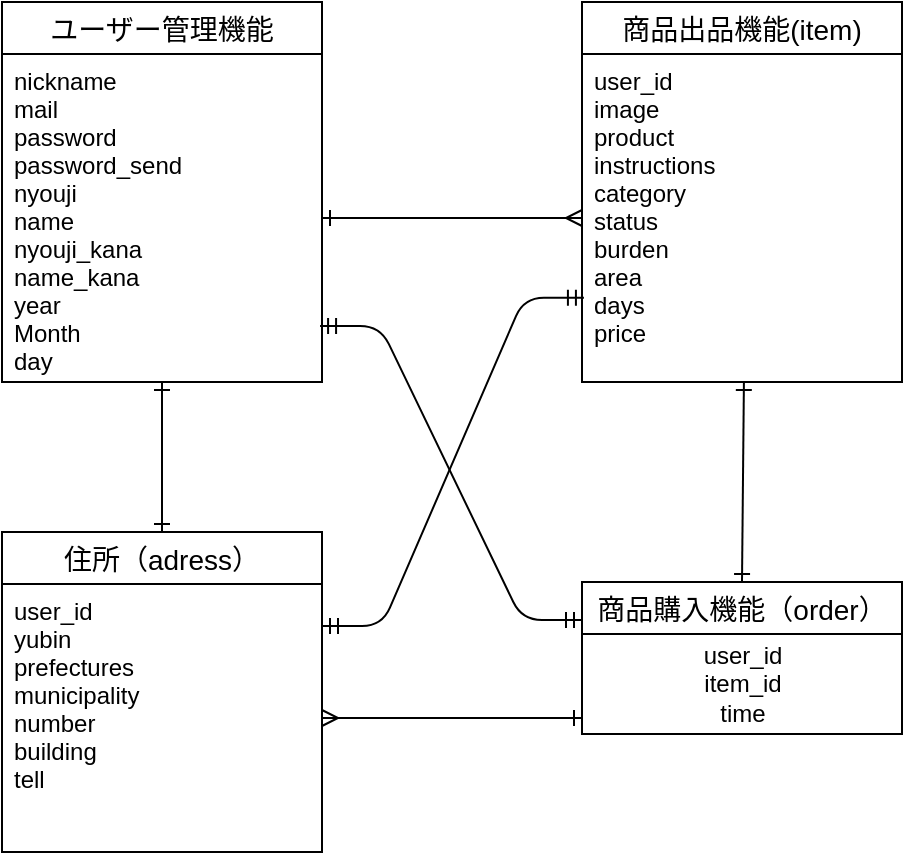 <mxfile version="13.6.5">
    <diagram id="AcehzYNSo85bLw4sVFMk" name="ページ1">
        <mxGraphModel dx="354" dy="553" grid="1" gridSize="10" guides="1" tooltips="1" connect="1" arrows="1" fold="1" page="1" pageScale="1" pageWidth="827" pageHeight="1169" math="0" shadow="0">
            <root>
                <mxCell id="0"/>
                <mxCell id="1" parent="0"/>
                <mxCell id="110" value="商品購入機能（order）" style="swimlane;fontStyle=0;childLayout=stackLayout;horizontal=1;startSize=26;horizontalStack=0;resizeParent=1;resizeParentMax=0;resizeLast=0;collapsible=1;marginBottom=0;align=center;fontSize=14;" vertex="1" parent="1">
                    <mxGeometry x="480" y="1020" width="160" height="76" as="geometry"/>
                </mxCell>
                <mxCell id="152" value="user_id&lt;br&gt;item_id&lt;br&gt;time" style="text;html=1;align=center;verticalAlign=middle;resizable=0;points=[];autosize=1;" vertex="1" parent="110">
                    <mxGeometry y="26" width="160" height="50" as="geometry"/>
                </mxCell>
                <mxCell id="114" value="商品出品機能(item)" style="swimlane;fontStyle=0;childLayout=stackLayout;horizontal=1;startSize=26;horizontalStack=0;resizeParent=1;resizeParentMax=0;resizeLast=0;collapsible=1;marginBottom=0;align=center;fontSize=14;" vertex="1" parent="1">
                    <mxGeometry x="480" y="730" width="160" height="190" as="geometry"/>
                </mxCell>
                <mxCell id="115" value="user_id&#10;image&#10;product&#10;instructions&#10;category&#10;status&#10;burden&#10;area&#10;days&#10;price" style="text;strokeColor=none;fillColor=none;spacingLeft=4;spacingRight=4;overflow=hidden;rotatable=0;points=[[0,0.5],[1,0.5]];portConstraint=eastwest;fontSize=12;" vertex="1" parent="114">
                    <mxGeometry y="26" width="160" height="164" as="geometry"/>
                </mxCell>
                <mxCell id="140" value="" style="endArrow=ERmany;html=1;rounded=0;exitX=1;exitY=0.5;exitDx=0;exitDy=0;startArrow=ERone;startFill=0;endFill=0;entryX=0;entryY=0.5;entryDx=0;entryDy=0;" edge="1" parent="1" source="109" target="115">
                    <mxGeometry relative="1" as="geometry">
                        <mxPoint x="350" y="848" as="sourcePoint"/>
                        <mxPoint x="478" y="852" as="targetPoint"/>
                    </mxGeometry>
                </mxCell>
                <mxCell id="141" value="" style="endArrow=ERone;html=1;rounded=0;exitX=0.506;exitY=1;exitDx=0;exitDy=0;exitPerimeter=0;entryX=0.5;entryY=0;entryDx=0;entryDy=0;startArrow=ERone;startFill=0;endFill=0;" edge="1" parent="1" source="115" target="110">
                    <mxGeometry relative="1" as="geometry">
                        <mxPoint x="540" y="920" as="sourcePoint"/>
                        <mxPoint x="560" y="970" as="targetPoint"/>
                    </mxGeometry>
                </mxCell>
                <mxCell id="106" value="ユーザー管理機能" style="swimlane;fontStyle=0;childLayout=stackLayout;horizontal=1;startSize=26;horizontalStack=0;resizeParent=1;resizeParentMax=0;resizeLast=0;collapsible=1;marginBottom=0;align=center;fontSize=14;" vertex="1" parent="1">
                    <mxGeometry x="190" y="730" width="160" height="190" as="geometry"/>
                </mxCell>
                <mxCell id="109" value="nickname&#10;mail&#10;password&#10;password_send&#10;nyouji&#10;name&#10;nyouji_kana&#10;name_kana&#10;year&#10;Month&#10;day&#10;&#10;&#10;" style="text;strokeColor=none;fillColor=none;spacingLeft=4;spacingRight=4;overflow=hidden;rotatable=0;points=[[0,0.5],[1,0.5]];portConstraint=eastwest;fontSize=12;" vertex="1" parent="106">
                    <mxGeometry y="26" width="160" height="164" as="geometry"/>
                </mxCell>
                <mxCell id="135" value="住所（adress）" style="swimlane;fontStyle=0;childLayout=stackLayout;horizontal=1;startSize=26;horizontalStack=0;resizeParent=1;resizeParentMax=0;resizeLast=0;collapsible=1;marginBottom=0;align=center;fontSize=14;" vertex="1" parent="1">
                    <mxGeometry x="190" y="995" width="160" height="160" as="geometry"/>
                </mxCell>
                <mxCell id="136" value="user_id&#10;yubin&#10;prefectures&#10;municipality&#10;number&#10;building&#10;tell&#10;" style="text;strokeColor=none;fillColor=none;spacingLeft=4;spacingRight=4;overflow=hidden;rotatable=0;points=[[0,0.5],[1,0.5]];portConstraint=eastwest;fontSize=12;" vertex="1" parent="135">
                    <mxGeometry y="26" width="160" height="134" as="geometry"/>
                </mxCell>
                <mxCell id="142" value="" style="endArrow=ERone;html=1;rounded=0;exitX=0.5;exitY=0;exitDx=0;exitDy=0;startArrow=ERone;startFill=0;endFill=0;" edge="1" parent="1" source="135" target="109">
                    <mxGeometry relative="1" as="geometry">
                        <mxPoint x="360" y="950" as="sourcePoint"/>
                        <mxPoint x="520" y="950" as="targetPoint"/>
                    </mxGeometry>
                </mxCell>
                <mxCell id="147" value="" style="endArrow=ERone;html=1;rounded=0;exitX=1;exitY=0.5;exitDx=0;exitDy=0;startArrow=ERmany;startFill=0;endFill=0;" edge="1" parent="1" source="136">
                    <mxGeometry relative="1" as="geometry">
                        <mxPoint x="360" y="950" as="sourcePoint"/>
                        <mxPoint x="480" y="1088" as="targetPoint"/>
                    </mxGeometry>
                </mxCell>
                <mxCell id="150" value="" style="edgeStyle=entityRelationEdgeStyle;fontSize=12;html=1;endArrow=ERmandOne;startArrow=ERmandOne;exitX=1;exitY=0.157;exitDx=0;exitDy=0;exitPerimeter=0;entryX=0.006;entryY=0.743;entryDx=0;entryDy=0;entryPerimeter=0;" edge="1" parent="1" source="136" target="115">
                    <mxGeometry width="100" height="100" relative="1" as="geometry">
                        <mxPoint x="390" y="1000" as="sourcePoint"/>
                        <mxPoint x="490" y="900" as="targetPoint"/>
                    </mxGeometry>
                </mxCell>
                <mxCell id="151" value="" style="edgeStyle=entityRelationEdgeStyle;fontSize=12;html=1;endArrow=ERmandOne;startArrow=ERmandOne;entryX=0;entryY=0.25;entryDx=0;entryDy=0;exitX=0.994;exitY=0.829;exitDx=0;exitDy=0;exitPerimeter=0;" edge="1" parent="1" source="109" target="110">
                    <mxGeometry width="100" height="100" relative="1" as="geometry">
                        <mxPoint x="390" y="1000" as="sourcePoint"/>
                        <mxPoint x="490" y="900" as="targetPoint"/>
                    </mxGeometry>
                </mxCell>
            </root>
        </mxGraphModel>
    </diagram>
</mxfile>